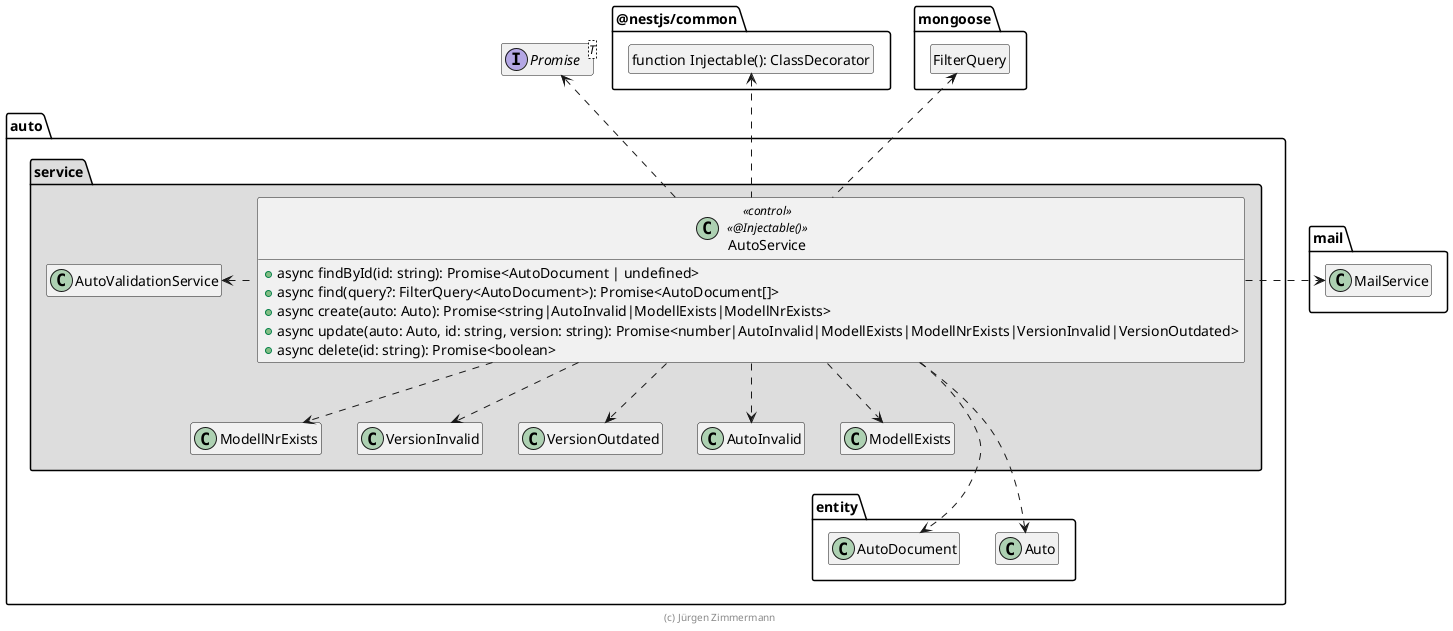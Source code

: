 ' Copyright (C) 2019 - present Juergen Zimmermann, Hochschule Karlsruhe
'
' This program is free software: you can redistribute it and/or modify
' it under the terms of the GNU General Public License as published by
' the Free Software Foundation, either version 3 of the License, or
' (at your option) any later version.
'
' This program is distributed in the hope that it will be useful,
' but WITHOUT ANY WARRANTY; without even the implied warranty of
' MERCHANTABILITY or FITNESS FOR A PARTICULAR PURPOSE.  See the
' GNU General Public License for more details.
'
' You should have received a copy of the GNU General Public License
' along with this program.  If not, see <https://www.gnu.org/licenses/>.
@startuml Anwendungskern

interface Promise<T>

package @nestjs/common {
  class "function Injectable(): ClassDecorator" as Injectable
  hide Injectable circle
}

package mongoose {
  class FilterQuery
  hide FilterQuery circle
}

package mail {
  class MailService
}

package auto {
  package entity {
    class Auto
    class AutoDocument

  }

  package service #DDDDDD {
    class AutoInvalid
    class ModellExists
    class ModellNrExists
    class VersionInvalid
    class VersionOutdated

    AutoService .up.> Promise
    AutoService ..> Auto
    AutoService ..> AutoDocument
    AutoService .left.> AutoValidationService
    AutoService ..> AutoInvalid
    AutoService ..> ModellExists
    AutoService ..> ModellNrExists
    AutoService ..> VersionInvalid
    AutoService ..> VersionOutdated
    AutoService .right.> MailService
    AutoService .up.> FilterQuery
    AutoService .up.> Injectable

    class AutoService << control >> <<@Injectable()>> {
      + async findById(id: string): Promise<AutoDocument | undefined>
      + async find(query?: FilterQuery<AutoDocument>): Promise<AutoDocument[]>
      + async create(auto: Auto): Promise<string|AutoInvalid|ModellExists|ModellNrExists>
      + async update(auto: Auto, id: string, version: string): Promise<number|AutoInvalid|ModellExists|ModellNrExists|VersionInvalid|VersionOutdated>
      + async delete(id: string): Promise<boolean>
    }

    VersionOutdated -[hidden]-> AutoDocument
  }
}

hide empty members

footer (c) Jürgen Zimmermann

@enduml
